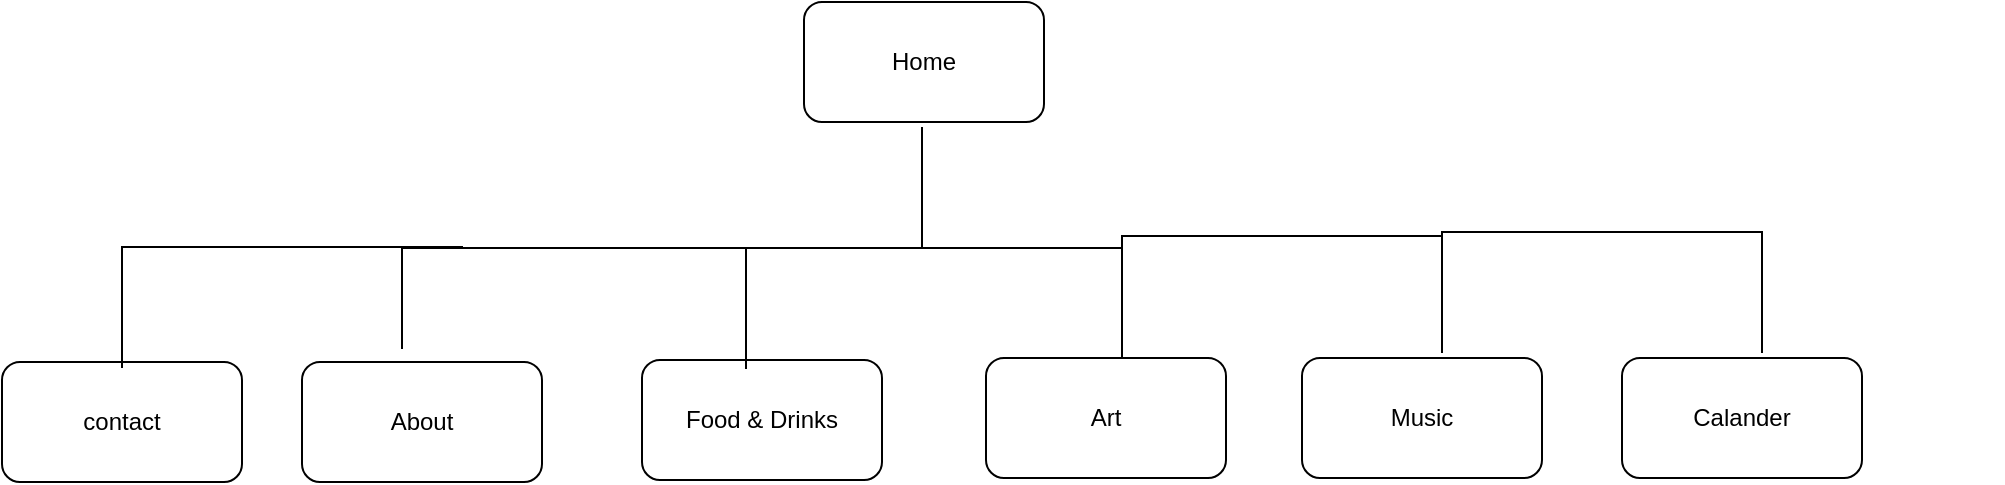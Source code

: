 <mxfile version="13.8.8" type="github">
  <diagram id="Kd5f_onzqpVtT_TkVwzq" name="Page-1">
    <mxGraphModel dx="1656" dy="554" grid="1" gridSize="10" guides="1" tooltips="1" connect="1" arrows="1" fold="1" page="1" pageScale="1" pageWidth="827" pageHeight="1169" math="0" shadow="0">
      <root>
        <mxCell id="0" />
        <mxCell id="1" parent="0" />
        <mxCell id="f0LUf4R50EWFo8kcOdoJ-1" value="Home" style="rounded=1;whiteSpace=wrap;html=1;" parent="1" vertex="1">
          <mxGeometry x="281" y="170" width="120" height="60" as="geometry" />
        </mxCell>
        <mxCell id="f0LUf4R50EWFo8kcOdoJ-2" value="About" style="rounded=1;whiteSpace=wrap;html=1;" parent="1" vertex="1">
          <mxGeometry x="30" y="350" width="120" height="60" as="geometry" />
        </mxCell>
        <mxCell id="f0LUf4R50EWFo8kcOdoJ-3" value="Food &amp;amp; Drinks&lt;br&gt;" style="rounded=1;whiteSpace=wrap;html=1;" parent="1" vertex="1">
          <mxGeometry x="200" y="349" width="120" height="60" as="geometry" />
        </mxCell>
        <mxCell id="f0LUf4R50EWFo8kcOdoJ-4" value="Art" style="rounded=1;whiteSpace=wrap;html=1;" parent="1" vertex="1">
          <mxGeometry x="372" y="348" width="120" height="60" as="geometry" />
        </mxCell>
        <mxCell id="f0LUf4R50EWFo8kcOdoJ-5" value="Music" style="rounded=1;whiteSpace=wrap;html=1;" parent="1" vertex="1">
          <mxGeometry x="530" y="348" width="120" height="60" as="geometry" />
        </mxCell>
        <mxCell id="f0LUf4R50EWFo8kcOdoJ-6" value="Calander" style="rounded=1;whiteSpace=wrap;html=1;" parent="1" vertex="1">
          <mxGeometry x="690" y="348" width="120" height="60" as="geometry" />
        </mxCell>
        <mxCell id="f0LUf4R50EWFo8kcOdoJ-7" value="contact" style="rounded=1;whiteSpace=wrap;html=1;" parent="1" vertex="1">
          <mxGeometry x="-120" y="350" width="120" height="60" as="geometry" />
        </mxCell>
        <mxCell id="f0LUf4R50EWFo8kcOdoJ-11" value="" style="shape=partialRectangle;whiteSpace=wrap;html=1;bottom=0;right=0;fillColor=none;" parent="1" vertex="1">
          <mxGeometry x="80" y="293" width="260" height="50" as="geometry" />
        </mxCell>
        <mxCell id="f0LUf4R50EWFo8kcOdoJ-12" value="" style="shape=partialRectangle;whiteSpace=wrap;html=1;bottom=0;right=0;fillColor=none;" parent="1" vertex="1">
          <mxGeometry x="-60" y="292.5" width="170" height="60" as="geometry" />
        </mxCell>
        <mxCell id="f0LUf4R50EWFo8kcOdoJ-15" value="" style="shape=partialRectangle;whiteSpace=wrap;html=1;top=0;left=0;fillColor=none;rotation=-180;" parent="1" vertex="1">
          <mxGeometry x="440" y="287" width="160" height="60" as="geometry" />
        </mxCell>
        <mxCell id="f0LUf4R50EWFo8kcOdoJ-16" value="" style="shape=partialRectangle;whiteSpace=wrap;html=1;bottom=0;right=0;fillColor=none;" parent="1" vertex="1">
          <mxGeometry x="600" y="285" width="160" height="60" as="geometry" />
        </mxCell>
        <mxCell id="f0LUf4R50EWFo8kcOdoJ-17" value="" style="shape=partialRectangle;whiteSpace=wrap;html=1;right=0;top=0;bottom=0;fillColor=none;routingCenterX=-0.5;" parent="1" vertex="1">
          <mxGeometry x="760" y="285" width="120" height="60" as="geometry" />
        </mxCell>
        <mxCell id="f0LUf4R50EWFo8kcOdoJ-21" value="" style="shape=partialRectangle;whiteSpace=wrap;html=1;bottom=0;right=0;fillColor=none;" parent="1" vertex="1">
          <mxGeometry x="252" y="293" width="188" height="60" as="geometry" />
        </mxCell>
        <mxCell id="f0LUf4R50EWFo8kcOdoJ-22" value="" style="shape=partialRectangle;whiteSpace=wrap;html=1;right=0;top=0;bottom=0;fillColor=none;routingCenterX=-0.5;" parent="1" vertex="1">
          <mxGeometry x="340" y="233" width="130" height="60" as="geometry" />
        </mxCell>
      </root>
    </mxGraphModel>
  </diagram>
</mxfile>
